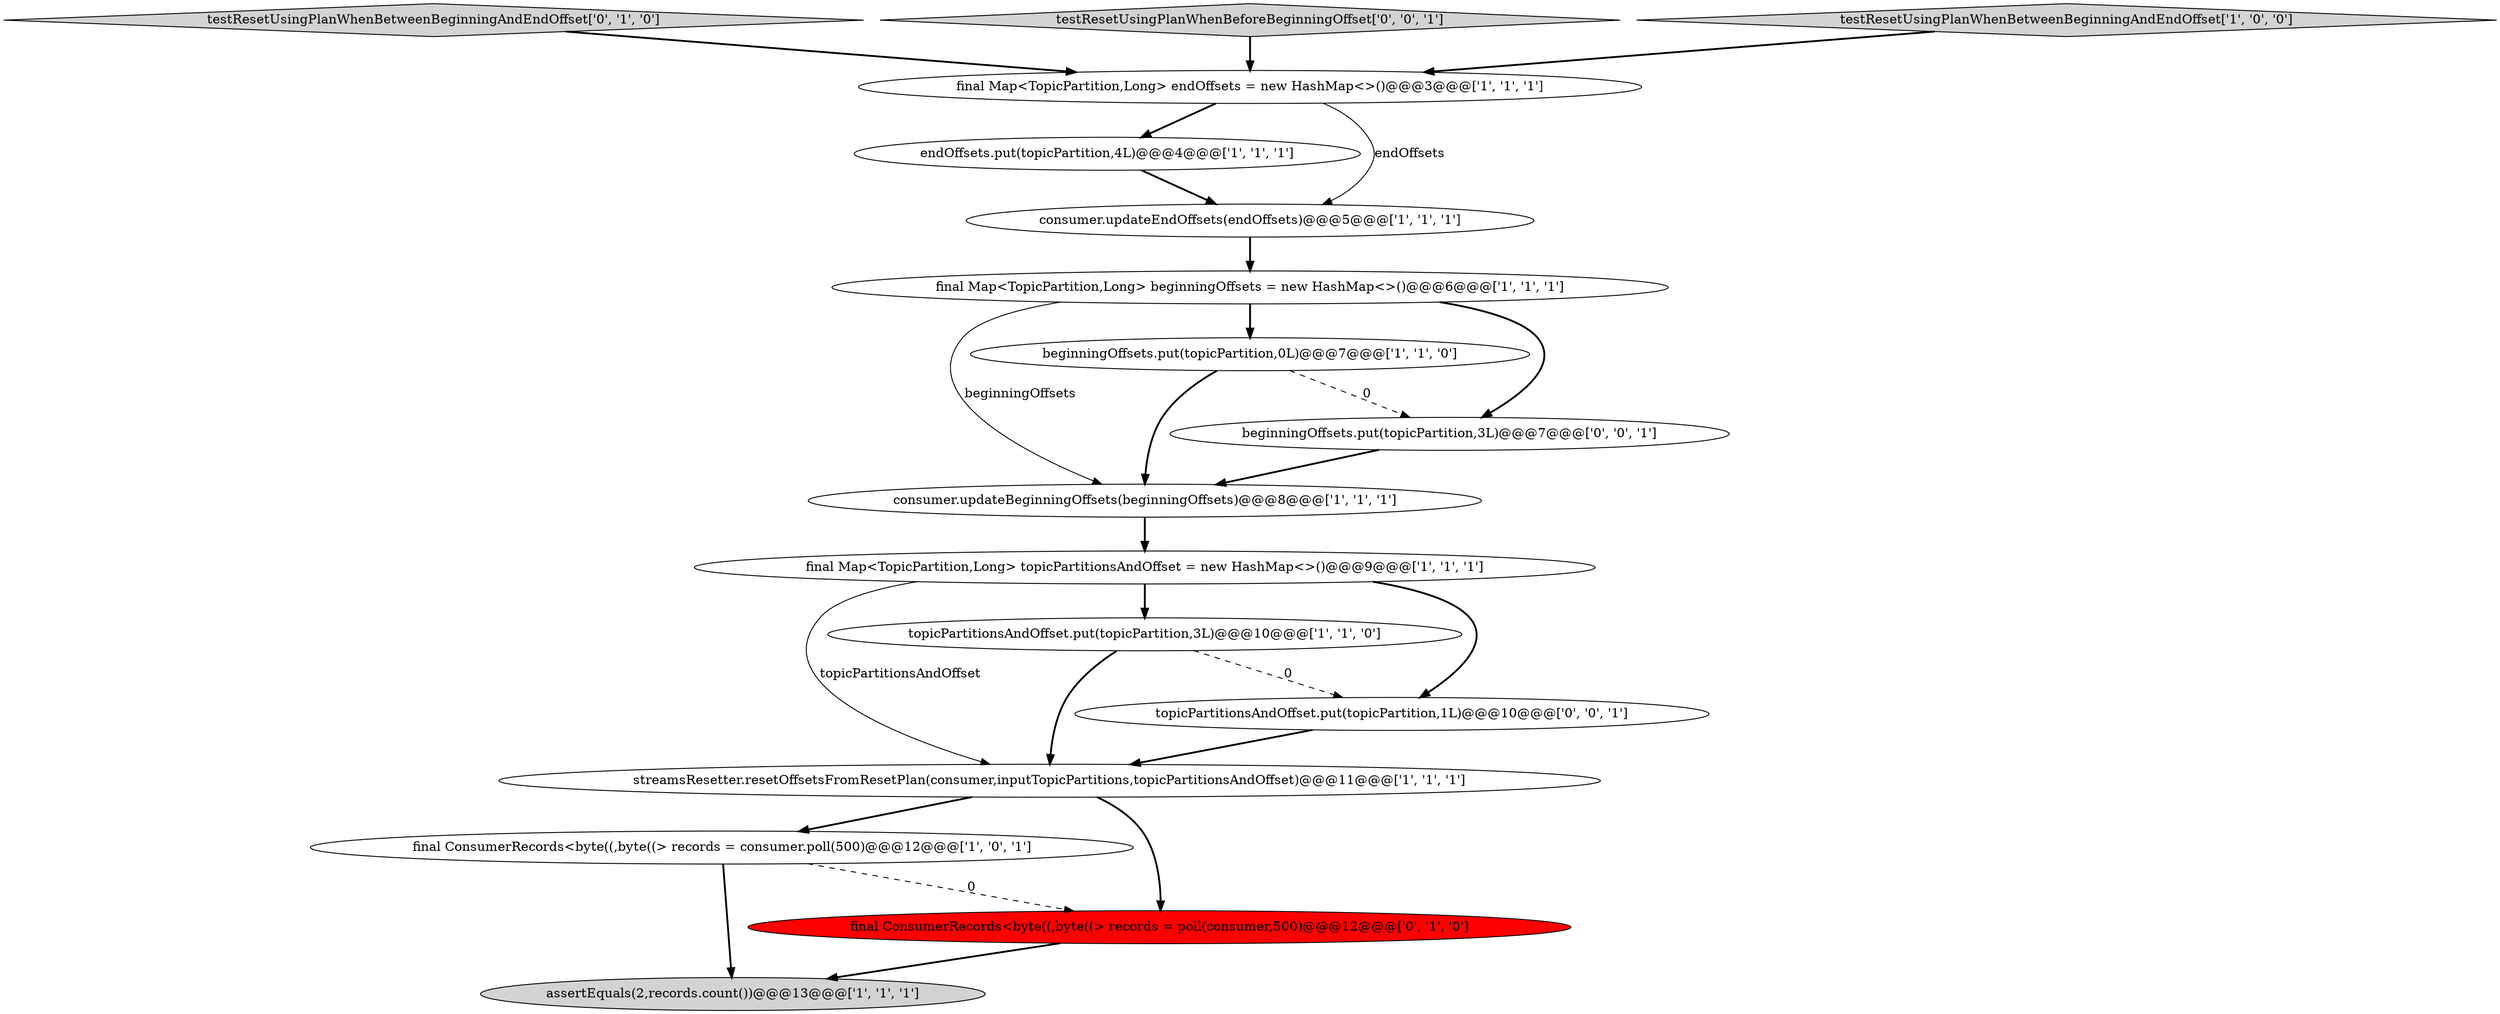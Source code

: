 digraph {
5 [style = filled, label = "beginningOffsets.put(topicPartition,0L)@@@7@@@['1', '1', '0']", fillcolor = white, shape = ellipse image = "AAA0AAABBB1BBB"];
9 [style = filled, label = "streamsResetter.resetOffsetsFromResetPlan(consumer,inputTopicPartitions,topicPartitionsAndOffset)@@@11@@@['1', '1', '1']", fillcolor = white, shape = ellipse image = "AAA0AAABBB1BBB"];
10 [style = filled, label = "final ConsumerRecords<byte((,byte((> records = consumer.poll(500)@@@12@@@['1', '0', '1']", fillcolor = white, shape = ellipse image = "AAA0AAABBB1BBB"];
8 [style = filled, label = "topicPartitionsAndOffset.put(topicPartition,3L)@@@10@@@['1', '1', '0']", fillcolor = white, shape = ellipse image = "AAA0AAABBB1BBB"];
15 [style = filled, label = "topicPartitionsAndOffset.put(topicPartition,1L)@@@10@@@['0', '0', '1']", fillcolor = white, shape = ellipse image = "AAA0AAABBB3BBB"];
13 [style = filled, label = "testResetUsingPlanWhenBetweenBeginningAndEndOffset['0', '1', '0']", fillcolor = lightgray, shape = diamond image = "AAA0AAABBB2BBB"];
2 [style = filled, label = "final Map<TopicPartition,Long> beginningOffsets = new HashMap<>()@@@6@@@['1', '1', '1']", fillcolor = white, shape = ellipse image = "AAA0AAABBB1BBB"];
7 [style = filled, label = "consumer.updateBeginningOffsets(beginningOffsets)@@@8@@@['1', '1', '1']", fillcolor = white, shape = ellipse image = "AAA0AAABBB1BBB"];
3 [style = filled, label = "final Map<TopicPartition,Long> endOffsets = new HashMap<>()@@@3@@@['1', '1', '1']", fillcolor = white, shape = ellipse image = "AAA0AAABBB1BBB"];
0 [style = filled, label = "endOffsets.put(topicPartition,4L)@@@4@@@['1', '1', '1']", fillcolor = white, shape = ellipse image = "AAA0AAABBB1BBB"];
16 [style = filled, label = "testResetUsingPlanWhenBeforeBeginningOffset['0', '0', '1']", fillcolor = lightgray, shape = diamond image = "AAA0AAABBB3BBB"];
4 [style = filled, label = "assertEquals(2,records.count())@@@13@@@['1', '1', '1']", fillcolor = lightgray, shape = ellipse image = "AAA0AAABBB1BBB"];
11 [style = filled, label = "testResetUsingPlanWhenBetweenBeginningAndEndOffset['1', '0', '0']", fillcolor = lightgray, shape = diamond image = "AAA0AAABBB1BBB"];
14 [style = filled, label = "beginningOffsets.put(topicPartition,3L)@@@7@@@['0', '0', '1']", fillcolor = white, shape = ellipse image = "AAA0AAABBB3BBB"];
12 [style = filled, label = "final ConsumerRecords<byte((,byte((> records = poll(consumer,500)@@@12@@@['0', '1', '0']", fillcolor = red, shape = ellipse image = "AAA1AAABBB2BBB"];
6 [style = filled, label = "final Map<TopicPartition,Long> topicPartitionsAndOffset = new HashMap<>()@@@9@@@['1', '1', '1']", fillcolor = white, shape = ellipse image = "AAA0AAABBB1BBB"];
1 [style = filled, label = "consumer.updateEndOffsets(endOffsets)@@@5@@@['1', '1', '1']", fillcolor = white, shape = ellipse image = "AAA0AAABBB1BBB"];
16->3 [style = bold, label=""];
5->14 [style = dashed, label="0"];
3->1 [style = solid, label="endOffsets"];
8->15 [style = dashed, label="0"];
10->12 [style = dashed, label="0"];
9->10 [style = bold, label=""];
6->15 [style = bold, label=""];
3->0 [style = bold, label=""];
14->7 [style = bold, label=""];
2->7 [style = solid, label="beginningOffsets"];
6->9 [style = solid, label="topicPartitionsAndOffset"];
13->3 [style = bold, label=""];
12->4 [style = bold, label=""];
11->3 [style = bold, label=""];
15->9 [style = bold, label=""];
0->1 [style = bold, label=""];
2->14 [style = bold, label=""];
6->8 [style = bold, label=""];
7->6 [style = bold, label=""];
8->9 [style = bold, label=""];
10->4 [style = bold, label=""];
5->7 [style = bold, label=""];
1->2 [style = bold, label=""];
9->12 [style = bold, label=""];
2->5 [style = bold, label=""];
}

